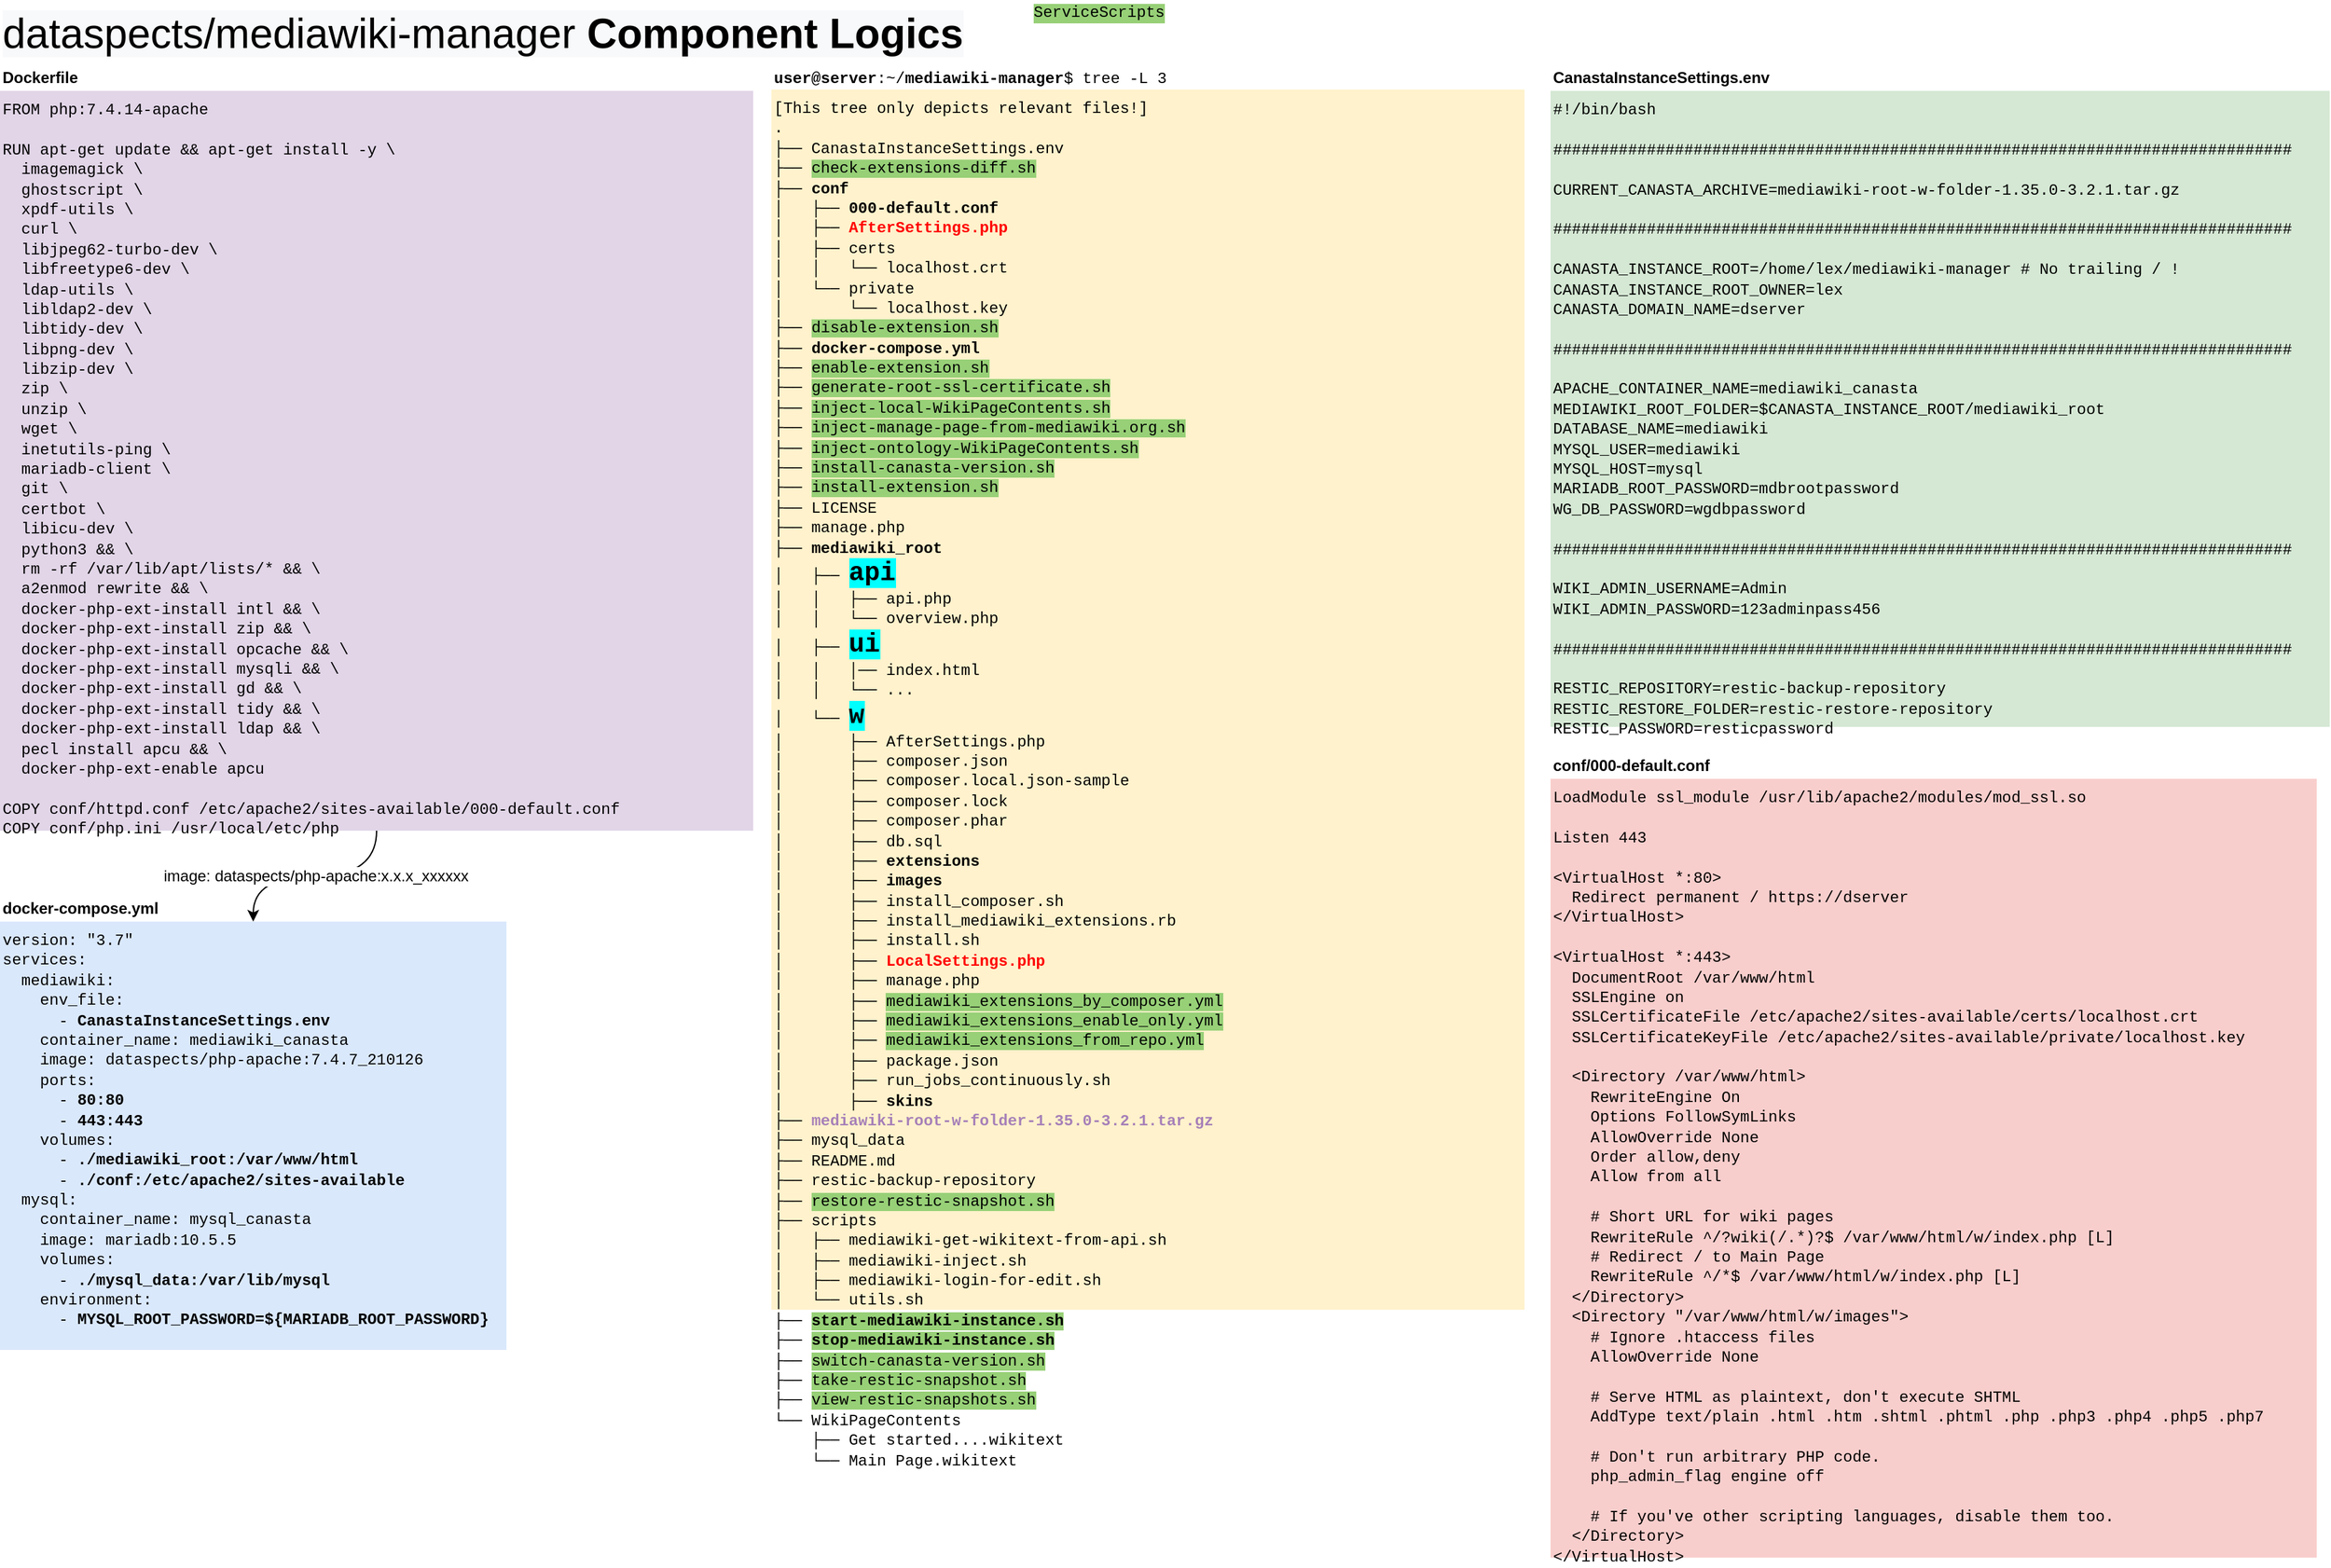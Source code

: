 <mxfile version="14.1.8" type="device"><diagram id="OTgeyJfTzAoQovxqewII" name="Component Logics"><mxGraphModel dx="2591" dy="843" grid="1" gridSize="10" guides="1" tooltips="1" connect="1" arrows="1" fold="1" page="1" pageScale="1" pageWidth="1169" pageHeight="827" math="0" shadow="0"><root><mxCell id="0"/><mxCell id="1" parent="0"/><mxCell id="fpPDTBa0rSc94i8WBxE1-5" value="&lt;div&gt;&lt;font face=&quot;Courier New&quot;&gt;version: &quot;3.7&quot;&lt;/font&gt;&lt;/div&gt;&lt;div&gt;&lt;font face=&quot;Courier New&quot;&gt;services:&lt;/font&gt;&lt;/div&gt;&lt;div&gt;&lt;font face=&quot;Courier New&quot;&gt;&amp;nbsp; mediawiki:&lt;/font&gt;&lt;/div&gt;&lt;div&gt;&lt;font face=&quot;Courier New&quot;&gt;&amp;nbsp; &amp;nbsp; env_file:&lt;/font&gt;&lt;/div&gt;&lt;div&gt;&lt;font face=&quot;Courier New&quot;&gt;&amp;nbsp; &amp;nbsp; &amp;nbsp; - &lt;b&gt;CanastaInstanceSettings.env&lt;/b&gt;&lt;/font&gt;&lt;/div&gt;&lt;div&gt;&lt;font face=&quot;Courier New&quot;&gt;&amp;nbsp; &amp;nbsp; container_name: mediawiki_canasta&lt;/font&gt;&lt;/div&gt;&lt;div&gt;&lt;font face=&quot;Courier New&quot;&gt;&amp;nbsp; &amp;nbsp; image: dataspects/php-apache:7.4.7_210126&lt;/font&gt;&lt;/div&gt;&lt;div&gt;&lt;font face=&quot;Courier New&quot;&gt;&amp;nbsp; &amp;nbsp; ports:&lt;/font&gt;&lt;/div&gt;&lt;div&gt;&lt;font face=&quot;Courier New&quot;&gt;&amp;nbsp; &amp;nbsp; &amp;nbsp; - &lt;b&gt;80:80&lt;/b&gt;&lt;/font&gt;&lt;/div&gt;&lt;div&gt;&lt;font face=&quot;Courier New&quot;&gt;&amp;nbsp; &amp;nbsp; &amp;nbsp; - &lt;b&gt;443:443&lt;/b&gt;&lt;/font&gt;&lt;/div&gt;&lt;div&gt;&lt;font face=&quot;Courier New&quot;&gt;&amp;nbsp; &amp;nbsp; volumes:&lt;/font&gt;&lt;/div&gt;&lt;div&gt;&lt;font face=&quot;Courier New&quot;&gt;&amp;nbsp; &amp;nbsp; &amp;nbsp; - &lt;b&gt;./mediawiki_root:/var/www/html&lt;/b&gt;&lt;/font&gt;&lt;/div&gt;&lt;div&gt;&lt;font face=&quot;Courier New&quot;&gt;&amp;nbsp; &amp;nbsp; &amp;nbsp; - &lt;b&gt;./conf:/etc/apache2/sites-available&lt;/b&gt;&lt;/font&gt;&lt;/div&gt;&lt;div&gt;&lt;font face=&quot;Courier New&quot;&gt;&amp;nbsp; mysql:&lt;/font&gt;&lt;/div&gt;&lt;div&gt;&lt;font face=&quot;Courier New&quot;&gt;&amp;nbsp; &amp;nbsp; container_name: mysql_canasta&lt;/font&gt;&lt;/div&gt;&lt;div&gt;&lt;font face=&quot;Courier New&quot;&gt;&amp;nbsp; &amp;nbsp; image: mariadb:10.5.5&lt;/font&gt;&lt;/div&gt;&lt;div&gt;&lt;font face=&quot;Courier New&quot;&gt;&amp;nbsp; &amp;nbsp; volumes:&lt;/font&gt;&lt;/div&gt;&lt;div&gt;&lt;font face=&quot;Courier New&quot;&gt;&amp;nbsp; &amp;nbsp; &amp;nbsp; - &lt;b&gt;./mysql_data:/var/lib/mysql&lt;/b&gt;&lt;/font&gt;&lt;/div&gt;&lt;div&gt;&lt;font face=&quot;Courier New&quot;&gt;&amp;nbsp; &amp;nbsp; environment:&lt;/font&gt;&lt;/div&gt;&lt;div&gt;&lt;font face=&quot;Courier New&quot;&gt;&amp;nbsp; &amp;nbsp; &amp;nbsp; - &lt;b&gt;MYSQL_ROOT_PASSWORD=${MARIADB_ROOT_PASSWORD}&lt;/b&gt;&lt;/font&gt;&lt;/div&gt;" style="rounded=0;whiteSpace=wrap;html=1;fontFamily=Helvetica;fontSize=12;align=left;fillColor=#dae8fc;verticalAlign=top;strokeColor=none;" parent="1" vertex="1"><mxGeometry x="-874" y="710" width="390" height="330" as="geometry"/></mxCell><mxCell id="175h7g4b2nINGprllrrE-1" value="&lt;div&gt;&lt;span style=&quot;font-family: &amp;#34;courier new&amp;#34;&quot;&gt;[This tree only depicts relevant files!]&lt;/span&gt;&lt;/div&gt;&lt;div&gt;&lt;span style=&quot;font-family: &amp;#34;courier new&amp;#34;&quot;&gt;.&lt;/span&gt;&lt;br&gt;&lt;/div&gt;&lt;div&gt;&lt;font face=&quot;Courier New&quot;&gt;├── CanastaInstanceSettings.env&lt;/font&gt;&lt;/div&gt;&lt;div&gt;&lt;font face=&quot;Courier New&quot;&gt;├── &lt;span style=&quot;background-color: rgb(151 , 208 , 119)&quot;&gt;check-extensions-diff.sh&lt;/span&gt;&lt;/font&gt;&lt;/div&gt;&lt;div&gt;&lt;font face=&quot;Courier New&quot;&gt;├── &lt;b&gt;conf&lt;/b&gt;&lt;/font&gt;&lt;/div&gt;&lt;div&gt;&lt;font face=&quot;Courier New&quot;&gt;│&amp;nbsp; &amp;nbsp;├── &lt;b&gt;000-default.conf&lt;/b&gt;&lt;/font&gt;&lt;/div&gt;&lt;div&gt;&lt;font face=&quot;Courier New&quot;&gt;│&amp;nbsp; &amp;nbsp;├── &lt;font color=&quot;#ff0000&quot;&gt;&lt;b&gt;AfterSettings.php&lt;/b&gt;&lt;/font&gt;&lt;/font&gt;&lt;/div&gt;&lt;div&gt;&lt;font face=&quot;Courier New&quot;&gt;│&amp;nbsp; &amp;nbsp;├── certs&lt;/font&gt;&lt;/div&gt;&lt;div&gt;&lt;font face=&quot;Courier New&quot;&gt;│&amp;nbsp; &amp;nbsp;│&amp;nbsp; &amp;nbsp;└── localhost.crt&lt;/font&gt;&lt;/div&gt;&lt;div&gt;&lt;font face=&quot;Courier New&quot;&gt;│&amp;nbsp; &amp;nbsp;└── private&lt;/font&gt;&lt;/div&gt;&lt;div&gt;&lt;font face=&quot;Courier New&quot;&gt;│&amp;nbsp; &amp;nbsp; &amp;nbsp; &amp;nbsp;└── localhost.key&lt;/font&gt;&lt;/div&gt;&lt;div&gt;&lt;span style=&quot;font-family: &amp;#34;courier new&amp;#34;&quot;&gt;├── &lt;span style=&quot;background-color: rgb(151 , 208 , 119)&quot;&gt;disable-extension.sh&lt;/span&gt;&lt;/span&gt;&lt;br&gt;&lt;/div&gt;&lt;div&gt;&lt;font face=&quot;Courier New&quot;&gt;├── &lt;b&gt;docker-compose.yml&lt;/b&gt;&lt;/font&gt;&lt;/div&gt;&lt;div&gt;&lt;span style=&quot;font-family: &amp;#34;courier new&amp;#34;&quot;&gt;├── &lt;span style=&quot;background-color: rgb(151 , 208 , 119)&quot;&gt;enable-extension.sh&lt;/span&gt;&lt;/span&gt;&lt;br&gt;&lt;/div&gt;&lt;div&gt;&lt;font face=&quot;Courier New&quot;&gt;├── &lt;span style=&quot;background-color: rgb(151 , 208 , 119)&quot;&gt;generate-root-ssl-certificate.sh&lt;/span&gt;&lt;/font&gt;&lt;/div&gt;&lt;div&gt;&lt;span style=&quot;font-family: &amp;#34;courier new&amp;#34;&quot;&gt;├── &lt;span style=&quot;background-color: rgb(151 , 208 , 119)&quot;&gt;inject-local-WikiPageContents.sh&lt;/span&gt;&lt;/span&gt;&lt;br&gt;&lt;/div&gt;&lt;div&gt;&lt;font face=&quot;Courier New&quot;&gt;├── &lt;span style=&quot;background-color: rgb(151 , 208 , 119)&quot;&gt;inject-manage-page-from-mediawiki.org.sh&lt;/span&gt;&lt;/font&gt;&lt;/div&gt;&lt;div&gt;&lt;font face=&quot;Courier New&quot;&gt;├── &lt;span style=&quot;background-color: rgb(151 , 208 , 119)&quot;&gt;inject-ontology-WikiPageContents.sh&lt;/span&gt;&lt;/font&gt;&lt;/div&gt;&lt;div&gt;&lt;font face=&quot;Courier New&quot;&gt;├── &lt;span style=&quot;background-color: rgb(151 , 208 , 119)&quot;&gt;install-canasta-version.sh&lt;/span&gt;&lt;/font&gt;&lt;/div&gt;&lt;div&gt;&lt;font face=&quot;Courier New&quot;&gt;├── &lt;span style=&quot;background-color: rgb(151 , 208 , 119)&quot;&gt;install-extension.sh&lt;/span&gt;&lt;/font&gt;&lt;/div&gt;&lt;div&gt;&lt;font face=&quot;Courier New&quot;&gt;├── LICENSE&lt;/font&gt;&lt;/div&gt;&lt;div&gt;&lt;font face=&quot;Courier New&quot;&gt;├── manage.php&lt;/font&gt;&lt;/div&gt;&lt;div&gt;&lt;font face=&quot;Courier New&quot;&gt;├── &lt;b&gt;mediawiki_root&lt;/b&gt;&lt;/font&gt;&lt;/div&gt;&lt;span style=&quot;font-family: &amp;#34;courier new&amp;#34;&quot;&gt;│&lt;/span&gt;&lt;span style=&quot;font-family: &amp;#34;courier new&amp;#34;&quot;&gt;&amp;nbsp; &amp;nbsp;├── &lt;font style=&quot;font-size: 20px&quot;&gt;&lt;b style=&quot;background-color: rgb(0 , 255 , 255)&quot;&gt;api&lt;/b&gt;&lt;/font&gt;&lt;br&gt;&lt;/span&gt;&lt;span style=&quot;font-family: &amp;#34;courier new&amp;#34;&quot;&gt;│&amp;nbsp; &amp;nbsp;&lt;/span&gt;&lt;span style=&quot;font-family: &amp;#34;courier new&amp;#34;&quot;&gt;│&amp;nbsp; &amp;nbsp;&lt;/span&gt;&lt;span style=&quot;font-family: &amp;#34;courier new&amp;#34;&quot;&gt;├── api.php&lt;br&gt;&lt;/span&gt;&lt;span style=&quot;font-family: &amp;#34;courier new&amp;#34;&quot;&gt;│&lt;/span&gt;&lt;span style=&quot;font-family: &amp;#34;courier new&amp;#34;&quot;&gt;&amp;nbsp; &amp;nbsp;&lt;/span&gt;&lt;span style=&quot;font-family: &amp;#34;courier new&amp;#34;&quot;&gt;│&amp;nbsp; &amp;nbsp;&lt;/span&gt;&lt;span style=&quot;font-family: &amp;#34;courier new&amp;#34;&quot;&gt;└&lt;/span&gt;&lt;span style=&quot;font-family: &amp;#34;courier new&amp;#34;&quot;&gt;── overview.php&lt;br&gt;&lt;/span&gt;&lt;span style=&quot;font-family: &amp;#34;courier new&amp;#34;&quot;&gt;│&amp;nbsp; &amp;nbsp;&lt;/span&gt;&lt;span style=&quot;font-family: &amp;#34;courier new&amp;#34;&quot;&gt;├── &lt;font style=&quot;font-size: 20px&quot;&gt;&lt;b style=&quot;background-color: rgb(0 , 255 , 255)&quot;&gt;ui&lt;/b&gt;&lt;/font&gt;&lt;br&gt;&lt;/span&gt;&lt;span style=&quot;font-family: &amp;#34;courier new&amp;#34;&quot;&gt;│&amp;nbsp; &amp;nbsp;&lt;/span&gt;&lt;span style=&quot;font-family: &amp;#34;courier new&amp;#34;&quot;&gt;│&amp;nbsp; &amp;nbsp;&lt;/span&gt;&lt;span style=&quot;font-family: &amp;#34;courier new&amp;#34;&quot;&gt;│&lt;/span&gt;&lt;span style=&quot;font-family: &amp;#34;courier new&amp;#34;&quot;&gt;── index.html&lt;/span&gt;&lt;span style=&quot;font-family: &amp;#34;courier new&amp;#34;&quot;&gt;&lt;br&gt;&lt;/span&gt;&lt;span style=&quot;font-family: &amp;#34;courier new&amp;#34;&quot;&gt;│&amp;nbsp; &amp;nbsp;&lt;/span&gt;&lt;span style=&quot;font-family: &amp;#34;courier new&amp;#34;&quot;&gt;│&amp;nbsp; &amp;nbsp;&lt;/span&gt;&lt;span style=&quot;font-family: &amp;#34;courier new&amp;#34;&quot;&gt;└&lt;/span&gt;&lt;span style=&quot;font-family: &amp;#34;courier new&amp;#34;&quot;&gt;── ...&lt;/span&gt;&lt;br&gt;&lt;div&gt;&lt;font face=&quot;Courier New&quot;&gt;│&amp;nbsp; &amp;nbsp;└── &lt;font style=&quot;font-size: 20px&quot;&gt;&lt;b style=&quot;background-color: rgb(0 , 255 , 255)&quot;&gt;w&lt;/b&gt;&lt;/font&gt;&lt;/font&gt;&lt;/div&gt;&lt;div&gt;&lt;font face=&quot;Courier New&quot;&gt;│&amp;nbsp; &amp;nbsp; &amp;nbsp; &amp;nbsp;├── AfterSettings.php&lt;/font&gt;&lt;/div&gt;&lt;div&gt;&lt;span style=&quot;font-family: &amp;#34;courier new&amp;#34;&quot;&gt;│&amp;nbsp; &amp;nbsp; &amp;nbsp; &amp;nbsp;├── composer.json&lt;/span&gt;&lt;br&gt;&lt;/div&gt;&lt;div&gt;&lt;font face=&quot;Courier New&quot;&gt;│&amp;nbsp; &amp;nbsp; &amp;nbsp; &amp;nbsp;├── composer.local.json-sample&lt;/font&gt;&lt;/div&gt;&lt;div&gt;&lt;font face=&quot;Courier New&quot;&gt;│&amp;nbsp; &amp;nbsp; &amp;nbsp; &amp;nbsp;├── composer.lock&lt;/font&gt;&lt;/div&gt;&lt;div&gt;&lt;font face=&quot;Courier New&quot;&gt;│&amp;nbsp; &amp;nbsp; &amp;nbsp; &amp;nbsp;├── composer.phar&lt;/font&gt;&lt;/div&gt;&lt;div&gt;&lt;span style=&quot;font-family: &amp;#34;courier new&amp;#34;&quot;&gt;│&amp;nbsp; &amp;nbsp; &amp;nbsp; &amp;nbsp;├── db.sql&lt;/span&gt;&lt;br&gt;&lt;/div&gt;&lt;div&gt;&lt;span style=&quot;font-family: &amp;#34;courier new&amp;#34;&quot;&gt;│&amp;nbsp; &amp;nbsp; &amp;nbsp; &amp;nbsp;├── &lt;b&gt;extensions&lt;/b&gt;&lt;/span&gt;&lt;br&gt;&lt;/div&gt;&lt;div&gt;&lt;span style=&quot;font-family: &amp;#34;courier new&amp;#34;&quot;&gt;│&amp;nbsp; &amp;nbsp; &amp;nbsp; &amp;nbsp;├── &lt;b&gt;images&lt;/b&gt;&lt;/span&gt;&lt;br&gt;&lt;/div&gt;&lt;div&gt;&lt;span style=&quot;font-family: &amp;#34;courier new&amp;#34;&quot;&gt;│&amp;nbsp; &amp;nbsp; &amp;nbsp; &amp;nbsp;├── install_composer.sh&lt;/span&gt;&lt;br&gt;&lt;/div&gt;&lt;div&gt;&lt;font face=&quot;Courier New&quot;&gt;│&amp;nbsp; &amp;nbsp; &amp;nbsp; &amp;nbsp;├── install_mediawiki_extensions.rb&lt;/font&gt;&lt;/div&gt;&lt;div&gt;&lt;font face=&quot;Courier New&quot;&gt;│&amp;nbsp; &amp;nbsp; &amp;nbsp; &amp;nbsp;├── install.sh&lt;/font&gt;&lt;/div&gt;&lt;div&gt;&lt;span style=&quot;font-family: &amp;#34;courier new&amp;#34;&quot;&gt;│&amp;nbsp; &amp;nbsp; &amp;nbsp; &amp;nbsp;├── &lt;font color=&quot;#ff0000&quot;&gt;&lt;b&gt;LocalSettings.php&lt;/b&gt;&lt;/font&gt;&lt;/span&gt;&lt;br&gt;&lt;/div&gt;&lt;div&gt;&lt;span style=&quot;font-family: &amp;#34;courier new&amp;#34;&quot;&gt;│&amp;nbsp; &amp;nbsp; &amp;nbsp; &amp;nbsp;├── manage.php&lt;/span&gt;&lt;br&gt;&lt;/div&gt;&lt;div&gt;&lt;font face=&quot;Courier New&quot;&gt;│&amp;nbsp; &amp;nbsp; &amp;nbsp; &amp;nbsp;├── &lt;span style=&quot;background-color: rgb(151 , 208 , 119)&quot;&gt;mediawiki_extensions_by_composer.yml&lt;/span&gt;&lt;/font&gt;&lt;/div&gt;&lt;div&gt;&lt;font face=&quot;Courier New&quot;&gt;│&amp;nbsp; &amp;nbsp; &amp;nbsp; &amp;nbsp;├── &lt;span style=&quot;background-color: rgb(151 , 208 , 119)&quot;&gt;mediawiki_extensions_enable_only.yml&lt;/span&gt;&lt;/font&gt;&lt;/div&gt;&lt;div&gt;&lt;font face=&quot;Courier New&quot;&gt;│&amp;nbsp; &amp;nbsp; &amp;nbsp; &amp;nbsp;├── &lt;span style=&quot;background-color: rgb(151 , 208 , 119)&quot;&gt;mediawiki_extensions_from_repo.yml&lt;/span&gt;&lt;/font&gt;&lt;/div&gt;&lt;div&gt;&lt;span style=&quot;font-family: &amp;#34;courier new&amp;#34;&quot;&gt;│&amp;nbsp; &amp;nbsp; &amp;nbsp; &amp;nbsp;├── package.json&lt;/span&gt;&lt;br&gt;&lt;/div&gt;&lt;div&gt;&lt;span style=&quot;font-family: &amp;#34;courier new&amp;#34;&quot;&gt;│&amp;nbsp; &amp;nbsp; &amp;nbsp; &amp;nbsp;├── run_jobs_continuously.sh&lt;/span&gt;&lt;br&gt;&lt;/div&gt;&lt;div&gt;&lt;span style=&quot;font-family: &amp;#34;courier new&amp;#34;&quot;&gt;│&amp;nbsp; &amp;nbsp; &amp;nbsp; &amp;nbsp;├── &lt;b&gt;skins&lt;/b&gt;&lt;/span&gt;&lt;br&gt;&lt;/div&gt;&lt;div&gt;&lt;span style=&quot;font-family: &amp;#34;courier new&amp;#34;&quot;&gt;├── &lt;font color=&quot;#a680b8&quot;&gt;&lt;b&gt;mediawiki-root-w-folder-1.35.0-3.2.1.tar.gz&lt;/b&gt;&lt;/font&gt;&lt;/span&gt;&lt;br&gt;&lt;/div&gt;&lt;div&gt;&lt;font face=&quot;Courier New&quot;&gt;├── mysql_data&lt;/font&gt;&lt;/div&gt;&lt;div&gt;&lt;span style=&quot;font-family: &amp;#34;courier new&amp;#34;&quot;&gt;├── README.md&lt;/span&gt;&lt;br&gt;&lt;/div&gt;&lt;div&gt;&lt;font face=&quot;Courier New&quot;&gt;├── restic-backup-repository&lt;/font&gt;&lt;/div&gt;&lt;div&gt;&lt;span style=&quot;font-family: &amp;#34;courier new&amp;#34;&quot;&gt;├── &lt;span style=&quot;background-color: rgb(151 , 208 , 119)&quot;&gt;restore-restic-snapshot.sh&lt;/span&gt;&lt;/span&gt;&lt;br&gt;&lt;/div&gt;&lt;div&gt;&lt;font face=&quot;Courier New&quot;&gt;├── scripts&lt;/font&gt;&lt;/div&gt;&lt;div&gt;&lt;font face=&quot;Courier New&quot;&gt;│&amp;nbsp; &amp;nbsp;├── mediawiki-get-wikitext-from-api.sh&lt;/font&gt;&lt;/div&gt;&lt;div&gt;&lt;font face=&quot;Courier New&quot;&gt;│&amp;nbsp; &amp;nbsp;├── mediawiki-inject.sh&lt;/font&gt;&lt;/div&gt;&lt;div&gt;&lt;font face=&quot;Courier New&quot;&gt;│&amp;nbsp; &amp;nbsp;├── mediawiki-login-for-edit.sh&lt;/font&gt;&lt;/div&gt;&lt;div&gt;&lt;font face=&quot;Courier New&quot;&gt;│&amp;nbsp; &amp;nbsp;└── utils.sh&lt;/font&gt;&lt;/div&gt;&lt;div&gt;&lt;font face=&quot;Courier New&quot;&gt;├── &lt;b style=&quot;background-color: rgb(151 , 208 , 119)&quot;&gt;start-mediawiki-instance.sh&lt;/b&gt;&lt;/font&gt;&lt;/div&gt;&lt;div&gt;&lt;font face=&quot;Courier New&quot;&gt;├── &lt;b style=&quot;background-color: rgb(151 , 208 , 119)&quot;&gt;stop-mediawiki-instance.sh&lt;/b&gt;&lt;/font&gt;&lt;/div&gt;&lt;div&gt;&lt;font face=&quot;Courier New&quot;&gt;├── &lt;span style=&quot;background-color: rgb(151 , 208 , 119)&quot;&gt;switch-canasta-version.sh&lt;/span&gt;&lt;/font&gt;&lt;/div&gt;&lt;div&gt;&lt;font face=&quot;Courier New&quot;&gt;├── &lt;span style=&quot;background-color: rgb(151 , 208 , 119)&quot;&gt;take-restic-snapshot.sh&lt;/span&gt;&lt;/font&gt;&lt;/div&gt;&lt;div&gt;&lt;font face=&quot;Courier New&quot;&gt;├── &lt;span style=&quot;background-color: rgb(151 , 208 , 119)&quot;&gt;view-restic-snapshots.sh&lt;/span&gt;&lt;/font&gt;&lt;/div&gt;&lt;div&gt;&lt;font face=&quot;Courier New&quot;&gt;└── WikiPageContents&lt;/font&gt;&lt;/div&gt;&lt;div&gt;&lt;font face=&quot;Courier New&quot;&gt;&amp;nbsp; &amp;nbsp; ├── Get started....wikitext&lt;/font&gt;&lt;/div&gt;&lt;div&gt;&lt;font face=&quot;Courier New&quot;&gt;&amp;nbsp; &amp;nbsp; └── Main Page.wikitext&lt;/font&gt;&lt;/div&gt;" style="rounded=0;whiteSpace=wrap;html=1;fontFamily=Helvetica;fontSize=12;align=left;fillColor=#fff2cc;verticalAlign=top;strokeColor=none;" parent="1" vertex="1"><mxGeometry x="-280" y="69" width="580" height="940" as="geometry"/></mxCell><mxCell id="175h7g4b2nINGprllrrE-2" value="&lt;div&gt;&lt;font face=&quot;Courier New&quot;&gt;#!/bin/bash&lt;/font&gt;&lt;/div&gt;&lt;div&gt;&lt;font face=&quot;Courier New&quot;&gt;&lt;br&gt;&lt;/font&gt;&lt;/div&gt;&lt;div&gt;&lt;font face=&quot;Courier New&quot;&gt;###############################################################################&lt;/font&gt;&lt;/div&gt;&lt;div&gt;&lt;font face=&quot;Courier New&quot;&gt;&lt;br&gt;&lt;/font&gt;&lt;/div&gt;&lt;div&gt;&lt;font face=&quot;Courier New&quot;&gt;CURRENT_CANASTA_ARCHIVE=mediawiki-root-w-folder-1.35.0-3.2.1.tar.gz&lt;/font&gt;&lt;/div&gt;&lt;div&gt;&lt;font face=&quot;Courier New&quot;&gt;&lt;br&gt;&lt;/font&gt;&lt;/div&gt;&lt;div&gt;&lt;font face=&quot;Courier New&quot;&gt;###############################################################################&lt;/font&gt;&lt;/div&gt;&lt;div&gt;&lt;font face=&quot;Courier New&quot;&gt;&lt;br&gt;&lt;/font&gt;&lt;/div&gt;&lt;div&gt;&lt;font face=&quot;Courier New&quot;&gt;CANASTA_INSTANCE_ROOT=/home/lex/mediawiki-manager # No trailing / !&lt;/font&gt;&lt;/div&gt;&lt;div&gt;&lt;font face=&quot;Courier New&quot;&gt;CANASTA_INSTANCE_ROOT_OWNER=lex&lt;/font&gt;&lt;/div&gt;&lt;div&gt;&lt;font face=&quot;Courier New&quot;&gt;CANASTA_DOMAIN_NAME=dserver&lt;/font&gt;&lt;/div&gt;&lt;div&gt;&lt;font face=&quot;Courier New&quot;&gt;&lt;br&gt;&lt;/font&gt;&lt;/div&gt;&lt;div&gt;&lt;font face=&quot;Courier New&quot;&gt;###############################################################################&lt;/font&gt;&lt;/div&gt;&lt;div&gt;&lt;font face=&quot;Courier New&quot;&gt;&lt;br&gt;&lt;/font&gt;&lt;/div&gt;&lt;div&gt;&lt;font face=&quot;Courier New&quot;&gt;APACHE_CONTAINER_NAME=mediawiki_canasta&lt;/font&gt;&lt;/div&gt;&lt;div&gt;&lt;font face=&quot;Courier New&quot;&gt;MEDIAWIKI_ROOT_FOLDER=$CANASTA_INSTANCE_ROOT/mediawiki_root&lt;/font&gt;&lt;/div&gt;&lt;div&gt;&lt;font face=&quot;Courier New&quot;&gt;DATABASE_NAME=mediawiki&lt;/font&gt;&lt;/div&gt;&lt;div&gt;&lt;font face=&quot;Courier New&quot;&gt;MYSQL_USER=mediawiki&lt;/font&gt;&lt;/div&gt;&lt;div&gt;&lt;font face=&quot;Courier New&quot;&gt;MYSQL_HOST=mysql&lt;/font&gt;&lt;/div&gt;&lt;div&gt;&lt;font face=&quot;Courier New&quot;&gt;MARIADB_ROOT_PASSWORD=mdbrootpassword&lt;/font&gt;&lt;/div&gt;&lt;div&gt;&lt;font face=&quot;Courier New&quot;&gt;WG_DB_PASSWORD=wgdbpassword&lt;/font&gt;&lt;/div&gt;&lt;div&gt;&lt;font face=&quot;Courier New&quot;&gt;&lt;br&gt;&lt;/font&gt;&lt;/div&gt;&lt;div&gt;&lt;font face=&quot;Courier New&quot;&gt;###############################################################################&lt;/font&gt;&lt;/div&gt;&lt;div&gt;&lt;font face=&quot;Courier New&quot;&gt;&lt;br&gt;&lt;/font&gt;&lt;/div&gt;&lt;div&gt;&lt;font face=&quot;Courier New&quot;&gt;WIKI_ADMIN_USERNAME=Admin&lt;/font&gt;&lt;/div&gt;&lt;div&gt;&lt;font face=&quot;Courier New&quot;&gt;WIKI_ADMIN_PASSWORD=123adminpass456&lt;/font&gt;&lt;/div&gt;&lt;div&gt;&lt;font face=&quot;Courier New&quot;&gt;&lt;br&gt;&lt;/font&gt;&lt;/div&gt;&lt;div&gt;&lt;font face=&quot;Courier New&quot;&gt;###############################################################################&lt;/font&gt;&lt;/div&gt;&lt;div&gt;&lt;font face=&quot;Courier New&quot;&gt;&lt;br&gt;&lt;/font&gt;&lt;/div&gt;&lt;div&gt;&lt;font face=&quot;Courier New&quot;&gt;RESTIC_REPOSITORY=restic-backup-repository&lt;/font&gt;&lt;/div&gt;&lt;div&gt;&lt;font face=&quot;Courier New&quot;&gt;RESTIC_RESTORE_FOLDER=restic-restore-repository&lt;/font&gt;&lt;/div&gt;&lt;div&gt;&lt;font face=&quot;Courier New&quot;&gt;RESTIC_PASSWORD=resticpassword&lt;/font&gt;&lt;/div&gt;" style="rounded=0;whiteSpace=wrap;html=1;fontFamily=Helvetica;fontSize=12;align=left;fillColor=#d5e8d4;verticalAlign=top;strokeColor=none;" parent="1" vertex="1"><mxGeometry x="320" y="70" width="600" height="490" as="geometry"/></mxCell><mxCell id="175h7g4b2nINGprllrrE-3" value="docker-compose.yml" style="text;html=1;strokeColor=none;fillColor=none;align=left;verticalAlign=middle;whiteSpace=wrap;rounded=0;fontStyle=1" parent="1" vertex="1"><mxGeometry x="-874" y="690" width="144" height="20" as="geometry"/></mxCell><mxCell id="175h7g4b2nINGprllrrE-4" value="CanastaInstanceSettings.env" style="text;html=1;strokeColor=none;fillColor=none;align=left;verticalAlign=middle;whiteSpace=wrap;rounded=0;fontStyle=1" parent="1" vertex="1"><mxGeometry x="320" y="50" width="390" height="20" as="geometry"/></mxCell><mxCell id="175h7g4b2nINGprllrrE-12" value="image: dataspects/php-apache:x.x.x_xxxxxx" style="edgeStyle=orthogonalEdgeStyle;rounded=0;orthogonalLoop=1;jettySize=auto;html=1;entryX=0.5;entryY=0;entryDx=0;entryDy=0;fontSize=12;curved=1;" parent="1" source="175h7g4b2nINGprllrrE-5" target="fpPDTBa0rSc94i8WBxE1-5" edge="1"><mxGeometry relative="1" as="geometry"/></mxCell><mxCell id="175h7g4b2nINGprllrrE-5" value="&lt;div&gt;&lt;font face=&quot;Courier New&quot;&gt;&lt;span&gt;FROM php:7.4.14-apache&lt;/span&gt;&lt;/font&gt;&lt;/div&gt;&lt;div&gt;&lt;font face=&quot;Courier New&quot;&gt;&lt;span&gt;&lt;br&gt;&lt;/span&gt;&lt;/font&gt;&lt;/div&gt;&lt;div&gt;&lt;font face=&quot;Courier New&quot;&gt;&lt;span&gt;RUN apt-get update &amp;amp;&amp;amp; apt-get install -y \&lt;/span&gt;&lt;/font&gt;&lt;/div&gt;&lt;div&gt;&lt;font face=&quot;Courier New&quot;&gt;&lt;span&gt;&amp;nbsp; imagemagick \&lt;/span&gt;&lt;/font&gt;&lt;/div&gt;&lt;div&gt;&lt;font face=&quot;Courier New&quot;&gt;&lt;span&gt;&amp;nbsp; ghostscript \&lt;/span&gt;&lt;/font&gt;&lt;/div&gt;&lt;div&gt;&lt;font face=&quot;Courier New&quot;&gt;&lt;span&gt;&amp;nbsp; xpdf-utils \&lt;/span&gt;&lt;/font&gt;&lt;/div&gt;&lt;div&gt;&lt;font face=&quot;Courier New&quot;&gt;&lt;span&gt;&amp;nbsp; curl \&lt;/span&gt;&lt;/font&gt;&lt;/div&gt;&lt;div&gt;&lt;font face=&quot;Courier New&quot;&gt;&lt;span&gt;&amp;nbsp; libjpeg62-turbo-dev \&lt;/span&gt;&lt;/font&gt;&lt;/div&gt;&lt;div&gt;&lt;font face=&quot;Courier New&quot;&gt;&lt;span&gt;&amp;nbsp; libfreetype6-dev \&lt;/span&gt;&lt;/font&gt;&lt;/div&gt;&lt;div&gt;&lt;font face=&quot;Courier New&quot;&gt;&lt;span&gt;&amp;nbsp; ldap-utils \&lt;/span&gt;&lt;/font&gt;&lt;/div&gt;&lt;div&gt;&lt;font face=&quot;Courier New&quot;&gt;&lt;span&gt;&amp;nbsp; libldap2-dev \&lt;/span&gt;&lt;/font&gt;&lt;/div&gt;&lt;div&gt;&lt;font face=&quot;Courier New&quot;&gt;&lt;span&gt;&amp;nbsp; libtidy-dev \&lt;/span&gt;&lt;/font&gt;&lt;/div&gt;&lt;div&gt;&lt;font face=&quot;Courier New&quot;&gt;&lt;span&gt;&amp;nbsp; libpng-dev \&lt;/span&gt;&lt;/font&gt;&lt;/div&gt;&lt;div&gt;&lt;font face=&quot;Courier New&quot;&gt;&lt;span&gt;&amp;nbsp; libzip-dev \&lt;/span&gt;&lt;/font&gt;&lt;/div&gt;&lt;div&gt;&lt;font face=&quot;Courier New&quot;&gt;&lt;span&gt;&amp;nbsp; zip \&lt;/span&gt;&lt;/font&gt;&lt;/div&gt;&lt;div&gt;&lt;font face=&quot;Courier New&quot;&gt;&lt;span&gt;&amp;nbsp; unzip \&lt;/span&gt;&lt;/font&gt;&lt;/div&gt;&lt;div&gt;&lt;font face=&quot;Courier New&quot;&gt;&lt;span&gt;&amp;nbsp; wget \&lt;/span&gt;&lt;/font&gt;&lt;/div&gt;&lt;div&gt;&lt;font face=&quot;Courier New&quot;&gt;&lt;span&gt;&amp;nbsp; inetutils-ping \&lt;/span&gt;&lt;/font&gt;&lt;/div&gt;&lt;div&gt;&lt;font face=&quot;Courier New&quot;&gt;&lt;span&gt;&amp;nbsp; mariadb-client \&lt;/span&gt;&lt;/font&gt;&lt;/div&gt;&lt;div&gt;&lt;font face=&quot;Courier New&quot;&gt;&lt;span&gt;&amp;nbsp; git \&lt;/span&gt;&lt;/font&gt;&lt;/div&gt;&lt;div&gt;&lt;font face=&quot;Courier New&quot;&gt;&lt;span&gt;&amp;nbsp; certbot \&lt;/span&gt;&lt;/font&gt;&lt;/div&gt;&lt;div&gt;&lt;font face=&quot;Courier New&quot;&gt;&lt;span&gt;&amp;nbsp; libicu-dev \&lt;/span&gt;&lt;/font&gt;&lt;/div&gt;&lt;div&gt;&lt;font face=&quot;Courier New&quot;&gt;&lt;span&gt;&amp;nbsp; python3 &amp;amp;&amp;amp; \&lt;/span&gt;&lt;/font&gt;&lt;/div&gt;&lt;div&gt;&lt;font face=&quot;Courier New&quot;&gt;&lt;span&gt;&amp;nbsp; rm -rf /var/lib/apt/lists/* &amp;amp;&amp;amp; \&lt;/span&gt;&lt;/font&gt;&lt;/div&gt;&lt;div&gt;&lt;font face=&quot;Courier New&quot;&gt;&lt;span&gt;&amp;nbsp; a2enmod rewrite &amp;amp;&amp;amp; \&lt;/span&gt;&lt;/font&gt;&lt;/div&gt;&lt;div&gt;&lt;font face=&quot;Courier New&quot;&gt;&lt;span&gt;&amp;nbsp; docker-php-ext-install intl &amp;amp;&amp;amp; \&lt;/span&gt;&lt;/font&gt;&lt;/div&gt;&lt;div&gt;&lt;font face=&quot;Courier New&quot;&gt;&lt;span&gt;&amp;nbsp; docker-php-ext-install zip &amp;amp;&amp;amp; \&lt;/span&gt;&lt;/font&gt;&lt;/div&gt;&lt;div&gt;&lt;font face=&quot;Courier New&quot;&gt;&lt;span&gt;&amp;nbsp; docker-php-ext-install opcache &amp;amp;&amp;amp; \&lt;/span&gt;&lt;/font&gt;&lt;/div&gt;&lt;div&gt;&lt;font face=&quot;Courier New&quot;&gt;&lt;span&gt;&amp;nbsp; docker-php-ext-install mysqli &amp;amp;&amp;amp; \&lt;/span&gt;&lt;/font&gt;&lt;/div&gt;&lt;div&gt;&lt;font face=&quot;Courier New&quot;&gt;&lt;span&gt;&amp;nbsp; docker-php-ext-install gd &amp;amp;&amp;amp; \&lt;/span&gt;&lt;/font&gt;&lt;/div&gt;&lt;div&gt;&lt;font face=&quot;Courier New&quot;&gt;&lt;span&gt;&amp;nbsp; docker-php-ext-install tidy &amp;amp;&amp;amp; \&lt;/span&gt;&lt;/font&gt;&lt;/div&gt;&lt;div&gt;&lt;font face=&quot;Courier New&quot;&gt;&lt;span&gt;&amp;nbsp; docker-php-ext-install ldap &amp;amp;&amp;amp; \&lt;/span&gt;&lt;/font&gt;&lt;/div&gt;&lt;div&gt;&lt;font face=&quot;Courier New&quot;&gt;&lt;span&gt;&amp;nbsp; pecl install apcu &amp;amp;&amp;amp; \&lt;/span&gt;&lt;/font&gt;&lt;/div&gt;&lt;div&gt;&lt;font face=&quot;Courier New&quot;&gt;&lt;span&gt;&amp;nbsp; docker-php-ext-enable apcu&lt;/span&gt;&lt;/font&gt;&lt;/div&gt;&lt;div&gt;&lt;font face=&quot;Courier New&quot;&gt;&lt;span&gt;&lt;br&gt;&lt;/span&gt;&lt;/font&gt;&lt;/div&gt;&lt;div&gt;&lt;font face=&quot;Courier New&quot;&gt;&lt;span&gt;COPY conf/httpd.conf /etc/apache2/sites-available/000-default.conf&lt;/span&gt;&lt;/font&gt;&lt;/div&gt;&lt;div&gt;&lt;font face=&quot;Courier New&quot;&gt;&lt;span&gt;COPY conf/php.ini /usr/local/etc/php&lt;/span&gt;&lt;/font&gt;&lt;/div&gt;&lt;div&gt;&lt;br&gt;&lt;/div&gt;" style="rounded=0;whiteSpace=wrap;html=1;fontFamily=Helvetica;fontSize=12;align=left;fillColor=#e1d5e7;verticalAlign=top;fontStyle=0;strokeColor=none;" parent="1" vertex="1"><mxGeometry x="-874" y="70" width="580" height="570" as="geometry"/></mxCell><mxCell id="175h7g4b2nINGprllrrE-6" value="Dockerfile" style="text;html=1;strokeColor=none;fillColor=none;align=left;verticalAlign=middle;whiteSpace=wrap;rounded=0;fontStyle=1" parent="1" vertex="1"><mxGeometry x="-874" y="50" width="390" height="20" as="geometry"/></mxCell><mxCell id="175h7g4b2nINGprllrrE-8" value="&lt;div&gt;&lt;font face=&quot;Courier New&quot;&gt;LoadModule ssl_module /usr/lib/apache2/modules/mod_ssl.so&lt;/font&gt;&lt;/div&gt;&lt;div&gt;&lt;font face=&quot;Courier New&quot;&gt;&lt;br&gt;&lt;/font&gt;&lt;/div&gt;&lt;div&gt;&lt;font face=&quot;Courier New&quot;&gt;Listen 443&lt;/font&gt;&lt;/div&gt;&lt;div&gt;&lt;font face=&quot;Courier New&quot;&gt;&lt;br&gt;&lt;/font&gt;&lt;/div&gt;&lt;div&gt;&lt;font face=&quot;Courier New&quot;&gt;&amp;lt;VirtualHost *:80&amp;gt;&lt;/font&gt;&lt;/div&gt;&lt;div&gt;&lt;font face=&quot;Courier New&quot;&gt;&amp;nbsp; Redirect permanent / https://dserver&lt;/font&gt;&lt;/div&gt;&lt;div&gt;&lt;font face=&quot;Courier New&quot;&gt;&amp;lt;/VirtualHost&amp;gt;&lt;/font&gt;&lt;/div&gt;&lt;div&gt;&lt;font face=&quot;Courier New&quot;&gt;&lt;br&gt;&lt;/font&gt;&lt;/div&gt;&lt;div&gt;&lt;font face=&quot;Courier New&quot;&gt;&amp;lt;VirtualHost *:443&amp;gt;&lt;/font&gt;&lt;/div&gt;&lt;div&gt;&lt;font face=&quot;Courier New&quot;&gt;&amp;nbsp; DocumentRoot /var/www/html&lt;/font&gt;&lt;/div&gt;&lt;div&gt;&lt;font face=&quot;Courier New&quot;&gt;&amp;nbsp; SSLEngine on&lt;/font&gt;&lt;/div&gt;&lt;div&gt;&lt;font face=&quot;Courier New&quot;&gt;&amp;nbsp; SSLCertificateFile /etc/apache2/sites-available/certs/localhost.crt&lt;/font&gt;&lt;/div&gt;&lt;div&gt;&lt;font face=&quot;Courier New&quot;&gt;&amp;nbsp; SSLCertificateKeyFile /etc/apache2/sites-available/private/localhost.key&lt;/font&gt;&lt;/div&gt;&lt;div&gt;&lt;font face=&quot;Courier New&quot;&gt;&amp;nbsp;&amp;nbsp;&lt;/font&gt;&lt;/div&gt;&lt;div&gt;&lt;font face=&quot;Courier New&quot;&gt;&amp;nbsp; &amp;lt;Directory /var/www/html&amp;gt;&lt;/font&gt;&lt;/div&gt;&lt;div&gt;&lt;font face=&quot;Courier New&quot;&gt;&amp;nbsp; &amp;nbsp; RewriteEngine On&lt;/font&gt;&lt;/div&gt;&lt;div&gt;&lt;font face=&quot;Courier New&quot;&gt;&amp;nbsp; &amp;nbsp; Options FollowSymLinks&lt;/font&gt;&lt;/div&gt;&lt;div&gt;&lt;font face=&quot;Courier New&quot;&gt;&amp;nbsp; &amp;nbsp; AllowOverride None&lt;/font&gt;&lt;/div&gt;&lt;div&gt;&lt;font face=&quot;Courier New&quot;&gt;&amp;nbsp; &amp;nbsp; Order allow,deny&lt;/font&gt;&lt;/div&gt;&lt;div&gt;&lt;font face=&quot;Courier New&quot;&gt;&amp;nbsp; &amp;nbsp; Allow from all&lt;/font&gt;&lt;/div&gt;&lt;div&gt;&lt;font face=&quot;Courier New&quot;&gt;&amp;nbsp; &amp;nbsp;&amp;nbsp;&lt;/font&gt;&lt;/div&gt;&lt;div&gt;&lt;font face=&quot;Courier New&quot;&gt;&amp;nbsp; &amp;nbsp; # Short URL for wiki pages&lt;/font&gt;&lt;/div&gt;&lt;div&gt;&lt;font face=&quot;Courier New&quot;&gt;&amp;nbsp; &amp;nbsp; RewriteRule ^/?wiki(/.*)?$ /var/www/html/w/index.php [L]&lt;/font&gt;&lt;/div&gt;&lt;div&gt;&lt;font face=&quot;Courier New&quot;&gt;&amp;nbsp; &amp;nbsp; # Redirect / to Main Page&lt;/font&gt;&lt;/div&gt;&lt;div&gt;&lt;font face=&quot;Courier New&quot;&gt;&amp;nbsp; &amp;nbsp; RewriteRule ^/*$ /var/www/html/w/index.php [L]&lt;/font&gt;&lt;/div&gt;&lt;div&gt;&lt;font face=&quot;Courier New&quot;&gt;&amp;nbsp; &amp;lt;/Directory&amp;gt;&lt;/font&gt;&lt;/div&gt;&lt;div&gt;&lt;font face=&quot;Courier New&quot;&gt;&amp;nbsp; &amp;lt;Directory &quot;/var/www/html/w/images&quot;&amp;gt;&lt;/font&gt;&lt;/div&gt;&lt;div&gt;&lt;font face=&quot;Courier New&quot;&gt;&amp;nbsp; &amp;nbsp; # Ignore .htaccess files&lt;/font&gt;&lt;/div&gt;&lt;div&gt;&lt;font face=&quot;Courier New&quot;&gt;&amp;nbsp; &amp;nbsp; AllowOverride None&lt;/font&gt;&lt;/div&gt;&lt;div&gt;&lt;font face=&quot;Courier New&quot;&gt;&lt;br&gt;&lt;/font&gt;&lt;/div&gt;&lt;div&gt;&lt;font face=&quot;Courier New&quot;&gt;&amp;nbsp; &amp;nbsp; # Serve HTML as plaintext, don't execute SHTML&lt;/font&gt;&lt;/div&gt;&lt;div&gt;&lt;font face=&quot;Courier New&quot;&gt;&amp;nbsp; &amp;nbsp; AddType text/plain .html .htm .shtml .phtml .php .php3 .php4 .php5 .php7&lt;/font&gt;&lt;/div&gt;&lt;div&gt;&lt;font face=&quot;Courier New&quot;&gt;&lt;br&gt;&lt;/font&gt;&lt;/div&gt;&lt;div&gt;&lt;font face=&quot;Courier New&quot;&gt;&amp;nbsp; &amp;nbsp; # Don't run arbitrary PHP code.&lt;/font&gt;&lt;/div&gt;&lt;div&gt;&lt;font face=&quot;Courier New&quot;&gt;&amp;nbsp; &amp;nbsp; php_admin_flag engine off&lt;/font&gt;&lt;/div&gt;&lt;div&gt;&lt;font face=&quot;Courier New&quot;&gt;&lt;br&gt;&lt;/font&gt;&lt;/div&gt;&lt;div&gt;&lt;font face=&quot;Courier New&quot;&gt;&amp;nbsp; &amp;nbsp; # If you've other scripting languages, disable them too.&lt;/font&gt;&lt;/div&gt;&lt;div&gt;&lt;font face=&quot;Courier New&quot;&gt;&amp;nbsp; &amp;lt;/Directory&amp;gt;&lt;/font&gt;&lt;/div&gt;&lt;div&gt;&lt;font face=&quot;Courier New&quot;&gt;&amp;lt;/VirtualHost&amp;gt;&lt;/font&gt;&lt;/div&gt;" style="rounded=0;whiteSpace=wrap;html=1;fontFamily=Helvetica;fontSize=12;align=left;fillColor=#f8cecc;verticalAlign=top;strokeColor=none;" parent="1" vertex="1"><mxGeometry x="320" y="600" width="590" height="600" as="geometry"/></mxCell><mxCell id="175h7g4b2nINGprllrrE-9" value="conf/000-default.conf" style="text;html=1;strokeColor=none;fillColor=none;align=left;verticalAlign=middle;whiteSpace=wrap;rounded=0;fontStyle=1" parent="1" vertex="1"><mxGeometry x="320" y="580" width="390" height="20" as="geometry"/></mxCell><mxCell id="175h7g4b2nINGprllrrE-10" value="&lt;b style=&quot;font-family: &amp;#34;courier new&amp;#34;&quot;&gt;user@server&lt;/b&gt;&lt;span style=&quot;font-family: &amp;#34;courier new&amp;#34; ; font-weight: 400&quot;&gt;:~/&lt;/span&gt;&lt;b style=&quot;font-family: &amp;#34;courier new&amp;#34;&quot;&gt;mediawiki-manager&lt;/b&gt;&lt;span style=&quot;font-family: &amp;#34;courier new&amp;#34; ; font-weight: 400&quot;&gt;$ tree -L 3&lt;/span&gt;" style="text;html=1;strokeColor=none;fillColor=none;align=left;verticalAlign=middle;whiteSpace=wrap;rounded=0;fontStyle=1" parent="1" vertex="1"><mxGeometry x="-280" y="50" width="390" height="20" as="geometry"/></mxCell><mxCell id="175h7g4b2nINGprllrrE-14" value="&lt;meta charset=&quot;utf-8&quot;&gt;&lt;span style=&quot;color: rgb(0, 0, 0); font-family: helvetica; font-size: 32px; font-style: normal; letter-spacing: normal; text-align: left; text-indent: 0px; text-transform: none; word-spacing: 0px; background-color: rgb(248, 249, 250); font-weight: normal;&quot;&gt;dataspects/mediawiki-manager&lt;span&gt;&amp;nbsp;&lt;/span&gt;&lt;/span&gt;&lt;span style=&quot;color: rgb(0, 0, 0); font-family: helvetica; font-size: 32px; font-style: normal; font-weight: 700; letter-spacing: normal; text-align: left; text-indent: 0px; text-transform: none; word-spacing: 0px; background-color: rgb(248, 249, 250); display: inline; float: none;&quot;&gt;Component Logics&lt;/span&gt;" style="text;whiteSpace=wrap;html=1;fontSize=12;" parent="1" vertex="1"><mxGeometry x="-874" width="754" height="60" as="geometry"/></mxCell><mxCell id="175h7g4b2nINGprllrrE-15" value="ServiceScripts" style="text;html=1;strokeColor=none;fillColor=none;align=left;verticalAlign=middle;whiteSpace=wrap;rounded=0;fontStyle=0;fontFamily=Courier New;labelBackgroundColor=#97D077;" parent="1" vertex="1"><mxGeometry x="-80" width="120" height="20" as="geometry"/></mxCell></root></mxGraphModel></diagram></mxfile>